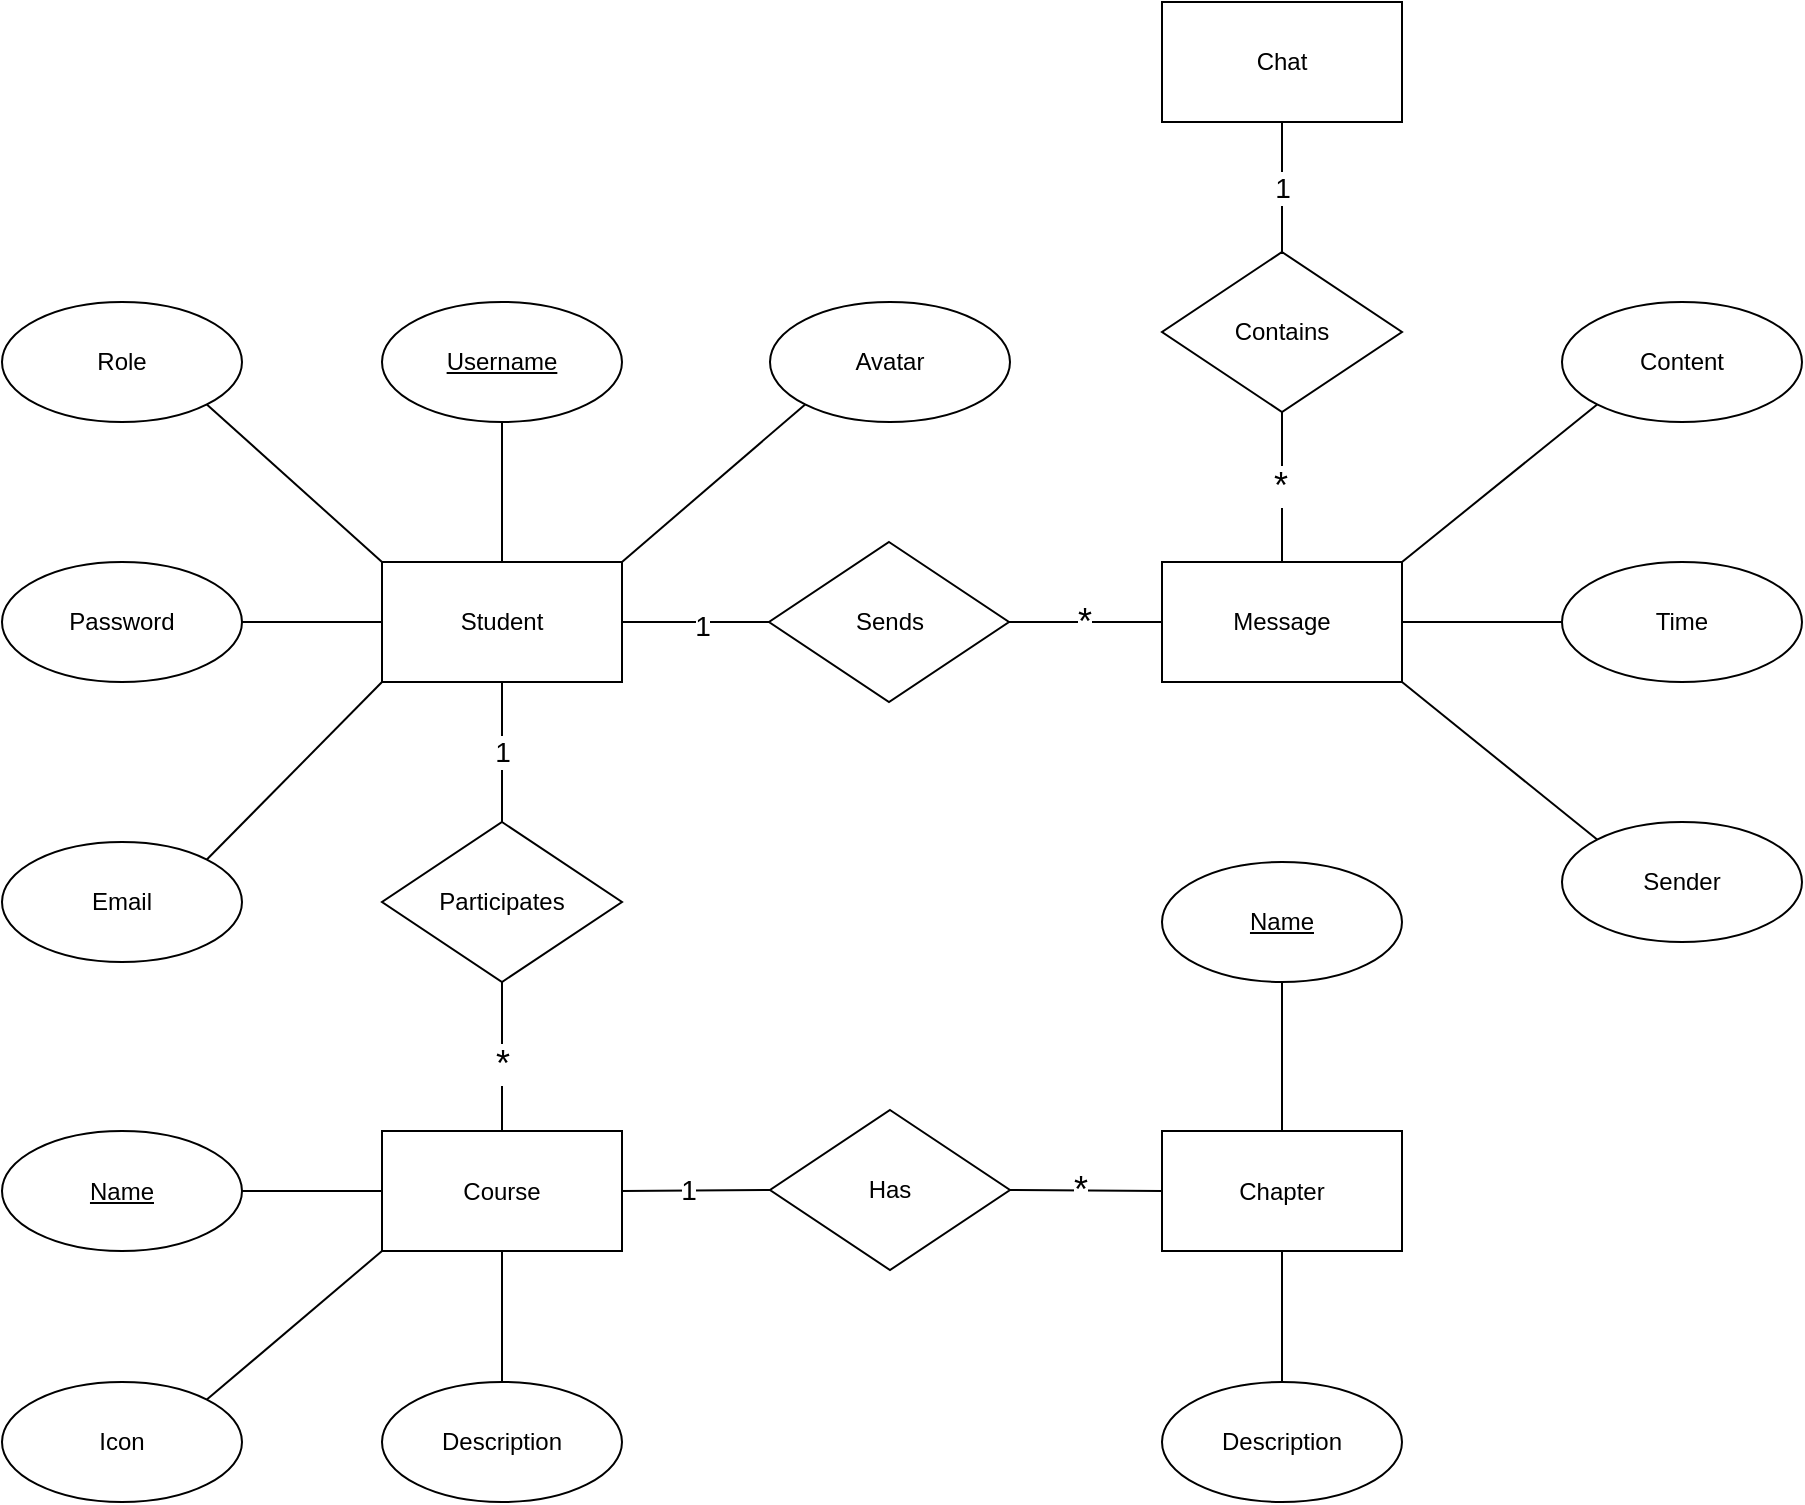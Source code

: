 <mxfile version="24.2.1" type="device">
  <diagram name="Page-1" id="9sHMZXCgfy9XCe2Kyyqa">
    <mxGraphModel dx="2333" dy="1238" grid="1" gridSize="10" guides="1" tooltips="1" connect="1" arrows="1" fold="1" page="1" pageScale="1" pageWidth="1169" pageHeight="827" math="0" shadow="0">
      <root>
        <mxCell id="0" />
        <mxCell id="1" parent="0" />
        <mxCell id="27NNxv7r9fU8YgLo5ocL-1" value="Student" style="rounded=0;whiteSpace=wrap;html=1;" parent="1" vertex="1">
          <mxGeometry x="325" y="319" width="120" height="60" as="geometry" />
        </mxCell>
        <mxCell id="27NNxv7r9fU8YgLo5ocL-2" value="&lt;u&gt;Username&lt;/u&gt;" style="ellipse;whiteSpace=wrap;html=1;" parent="1" vertex="1">
          <mxGeometry x="325" y="189" width="120" height="60" as="geometry" />
        </mxCell>
        <mxCell id="27NNxv7r9fU8YgLo5ocL-3" value="Email" style="ellipse;whiteSpace=wrap;html=1;" parent="1" vertex="1">
          <mxGeometry x="135" y="459" width="120" height="60" as="geometry" />
        </mxCell>
        <mxCell id="27NNxv7r9fU8YgLo5ocL-4" value="Password" style="ellipse;whiteSpace=wrap;html=1;" parent="1" vertex="1">
          <mxGeometry x="135" y="319" width="120" height="60" as="geometry" />
        </mxCell>
        <mxCell id="27NNxv7r9fU8YgLo5ocL-5" value="Participates" style="rhombus;whiteSpace=wrap;html=1;" parent="1" vertex="1">
          <mxGeometry x="325" y="449" width="120" height="80" as="geometry" />
        </mxCell>
        <mxCell id="27NNxv7r9fU8YgLo5ocL-6" value="" style="endArrow=none;html=1;rounded=0;entryX=0.5;entryY=1;entryDx=0;entryDy=0;exitX=0.5;exitY=0;exitDx=0;exitDy=0;" parent="1" source="27NNxv7r9fU8YgLo5ocL-1" target="27NNxv7r9fU8YgLo5ocL-2" edge="1">
          <mxGeometry width="50" height="50" relative="1" as="geometry">
            <mxPoint x="445" y="379" as="sourcePoint" />
            <mxPoint x="495" y="329" as="targetPoint" />
          </mxGeometry>
        </mxCell>
        <mxCell id="27NNxv7r9fU8YgLo5ocL-7" value="" style="endArrow=none;html=1;rounded=0;exitX=0;exitY=1;exitDx=0;exitDy=0;entryX=1;entryY=0;entryDx=0;entryDy=0;" parent="1" source="27NNxv7r9fU8YgLo5ocL-1" target="27NNxv7r9fU8YgLo5ocL-3" edge="1">
          <mxGeometry width="50" height="50" relative="1" as="geometry">
            <mxPoint x="445" y="379" as="sourcePoint" />
            <mxPoint x="495" y="329" as="targetPoint" />
          </mxGeometry>
        </mxCell>
        <mxCell id="27NNxv7r9fU8YgLo5ocL-8" value="" style="endArrow=none;html=1;rounded=0;exitX=1;exitY=0.5;exitDx=0;exitDy=0;entryX=0;entryY=0.5;entryDx=0;entryDy=0;" parent="1" source="27NNxv7r9fU8YgLo5ocL-4" target="27NNxv7r9fU8YgLo5ocL-1" edge="1">
          <mxGeometry width="50" height="50" relative="1" as="geometry">
            <mxPoint x="445" y="379" as="sourcePoint" />
            <mxPoint x="495" y="329" as="targetPoint" />
          </mxGeometry>
        </mxCell>
        <mxCell id="27NNxv7r9fU8YgLo5ocL-9" value="" style="endArrow=none;html=1;rounded=0;exitX=0.5;exitY=1;exitDx=0;exitDy=0;entryX=0.5;entryY=0;entryDx=0;entryDy=0;" parent="1" source="27NNxv7r9fU8YgLo5ocL-1" target="27NNxv7r9fU8YgLo5ocL-5" edge="1">
          <mxGeometry width="50" height="50" relative="1" as="geometry">
            <mxPoint x="445" y="379" as="sourcePoint" />
            <mxPoint x="495" y="329" as="targetPoint" />
          </mxGeometry>
        </mxCell>
        <mxCell id="g5z9gAFppXX_gtj6sqBr-32" value="1" style="edgeLabel;html=1;align=center;verticalAlign=middle;resizable=0;points=[];fontSize=14;" vertex="1" connectable="0" parent="27NNxv7r9fU8YgLo5ocL-9">
          <mxGeometry relative="1" as="geometry">
            <mxPoint as="offset" />
          </mxGeometry>
        </mxCell>
        <mxCell id="27NNxv7r9fU8YgLo5ocL-10" value="Course" style="rounded=0;whiteSpace=wrap;html=1;" parent="1" vertex="1">
          <mxGeometry x="325" y="603.5" width="120" height="60" as="geometry" />
        </mxCell>
        <mxCell id="27NNxv7r9fU8YgLo5ocL-12" value="Description" style="ellipse;whiteSpace=wrap;html=1;" parent="1" vertex="1">
          <mxGeometry x="325" y="729" width="120" height="60" as="geometry" />
        </mxCell>
        <mxCell id="27NNxv7r9fU8YgLo5ocL-13" value="&lt;u&gt;Name&lt;/u&gt;" style="ellipse;whiteSpace=wrap;html=1;" parent="1" vertex="1">
          <mxGeometry x="135" y="603.5" width="120" height="60" as="geometry" />
        </mxCell>
        <mxCell id="27NNxv7r9fU8YgLo5ocL-15" value="" style="endArrow=none;html=1;rounded=0;exitX=0.5;exitY=1;exitDx=0;exitDy=0;entryX=0.5;entryY=0;entryDx=0;entryDy=0;" parent="1" source="27NNxv7r9fU8YgLo5ocL-10" target="27NNxv7r9fU8YgLo5ocL-12" edge="1">
          <mxGeometry width="50" height="50" relative="1" as="geometry">
            <mxPoint x="445" y="663.5" as="sourcePoint" />
            <mxPoint x="495" y="613.5" as="targetPoint" />
          </mxGeometry>
        </mxCell>
        <mxCell id="27NNxv7r9fU8YgLo5ocL-16" value="" style="endArrow=none;html=1;rounded=0;exitX=1;exitY=0.5;exitDx=0;exitDy=0;entryX=0;entryY=0.5;entryDx=0;entryDy=0;" parent="1" source="27NNxv7r9fU8YgLo5ocL-13" target="27NNxv7r9fU8YgLo5ocL-10" edge="1">
          <mxGeometry width="50" height="50" relative="1" as="geometry">
            <mxPoint x="445" y="663.5" as="sourcePoint" />
            <mxPoint x="495" y="613.5" as="targetPoint" />
          </mxGeometry>
        </mxCell>
        <mxCell id="27NNxv7r9fU8YgLo5ocL-17" value="Has" style="rhombus;whiteSpace=wrap;html=1;" parent="1" vertex="1">
          <mxGeometry x="519" y="593" width="120" height="80" as="geometry" />
        </mxCell>
        <mxCell id="27NNxv7r9fU8YgLo5ocL-18" value="" style="endArrow=none;html=1;rounded=0;entryX=0;entryY=0.5;entryDx=0;entryDy=0;exitX=1;exitY=0.5;exitDx=0;exitDy=0;" parent="1" source="27NNxv7r9fU8YgLo5ocL-10" target="27NNxv7r9fU8YgLo5ocL-17" edge="1">
          <mxGeometry width="50" height="50" relative="1" as="geometry">
            <mxPoint x="525" y="599" as="sourcePoint" />
            <mxPoint x="673" y="636" as="targetPoint" />
          </mxGeometry>
        </mxCell>
        <mxCell id="g5z9gAFppXX_gtj6sqBr-36" value="1" style="edgeLabel;html=1;align=center;verticalAlign=middle;resizable=0;points=[];fontSize=14;" vertex="1" connectable="0" parent="27NNxv7r9fU8YgLo5ocL-18">
          <mxGeometry x="-0.122" y="1" relative="1" as="geometry">
            <mxPoint as="offset" />
          </mxGeometry>
        </mxCell>
        <mxCell id="27NNxv7r9fU8YgLo5ocL-19" value="&lt;div style=&quot;text-align: start;&quot;&gt;Chapter&lt;/div&gt;" style="rounded=0;whiteSpace=wrap;html=1;" parent="1" vertex="1">
          <mxGeometry x="715" y="603.5" width="120" height="60" as="geometry" />
        </mxCell>
        <mxCell id="27NNxv7r9fU8YgLo5ocL-20" value="Description" style="ellipse;whiteSpace=wrap;html=1;" parent="1" vertex="1">
          <mxGeometry x="715" y="729" width="120" height="60" as="geometry" />
        </mxCell>
        <mxCell id="27NNxv7r9fU8YgLo5ocL-22" value="" style="endArrow=none;html=1;rounded=0;exitX=0.5;exitY=1;exitDx=0;exitDy=0;entryX=0.5;entryY=0;entryDx=0;entryDy=0;" parent="1" source="27NNxv7r9fU8YgLo5ocL-19" target="27NNxv7r9fU8YgLo5ocL-20" edge="1">
          <mxGeometry width="50" height="50" relative="1" as="geometry">
            <mxPoint x="835" y="663.5" as="sourcePoint" />
            <mxPoint x="885" y="613.5" as="targetPoint" />
          </mxGeometry>
        </mxCell>
        <mxCell id="27NNxv7r9fU8YgLo5ocL-24" value="" style="endArrow=none;html=1;rounded=0;entryX=1;entryY=0.5;entryDx=0;entryDy=0;exitX=0;exitY=0.5;exitDx=0;exitDy=0;" parent="1" source="27NNxv7r9fU8YgLo5ocL-19" target="27NNxv7r9fU8YgLo5ocL-17" edge="1">
          <mxGeometry width="50" height="50" relative="1" as="geometry">
            <mxPoint x="455" y="644" as="sourcePoint" />
            <mxPoint x="529" y="643" as="targetPoint" />
          </mxGeometry>
        </mxCell>
        <mxCell id="g5z9gAFppXX_gtj6sqBr-37" value="*" style="edgeLabel;html=1;align=center;verticalAlign=middle;resizable=0;points=[];fontSize=18;" vertex="1" connectable="0" parent="27NNxv7r9fU8YgLo5ocL-24">
          <mxGeometry x="0.093" relative="1" as="geometry">
            <mxPoint as="offset" />
          </mxGeometry>
        </mxCell>
        <mxCell id="27NNxv7r9fU8YgLo5ocL-25" value="&lt;u&gt;Name&lt;/u&gt;" style="ellipse;whiteSpace=wrap;html=1;" parent="1" vertex="1">
          <mxGeometry x="715" y="469" width="120" height="60" as="geometry" />
        </mxCell>
        <mxCell id="27NNxv7r9fU8YgLo5ocL-26" value="" style="endArrow=none;html=1;rounded=0;entryX=0.5;entryY=0;entryDx=0;entryDy=0;exitX=0.5;exitY=1;exitDx=0;exitDy=0;" parent="1" source="27NNxv7r9fU8YgLo5ocL-25" target="27NNxv7r9fU8YgLo5ocL-19" edge="1">
          <mxGeometry width="50" height="50" relative="1" as="geometry">
            <mxPoint x="635" y="609" as="sourcePoint" />
            <mxPoint x="685" y="559" as="targetPoint" />
          </mxGeometry>
        </mxCell>
        <mxCell id="g5z9gAFppXX_gtj6sqBr-1" value="Icon" style="ellipse;whiteSpace=wrap;html=1;" vertex="1" parent="1">
          <mxGeometry x="135" y="729" width="120" height="60" as="geometry" />
        </mxCell>
        <mxCell id="g5z9gAFppXX_gtj6sqBr-2" value="" style="endArrow=none;html=1;rounded=0;exitX=0;exitY=1;exitDx=0;exitDy=0;entryX=1;entryY=0;entryDx=0;entryDy=0;" edge="1" parent="1" source="27NNxv7r9fU8YgLo5ocL-10" target="g5z9gAFppXX_gtj6sqBr-1">
          <mxGeometry width="50" height="50" relative="1" as="geometry">
            <mxPoint x="475" y="719" as="sourcePoint" />
            <mxPoint x="525" y="669" as="targetPoint" />
          </mxGeometry>
        </mxCell>
        <mxCell id="g5z9gAFppXX_gtj6sqBr-3" value="Avatar" style="ellipse;whiteSpace=wrap;html=1;" vertex="1" parent="1">
          <mxGeometry x="519" y="189" width="120" height="60" as="geometry" />
        </mxCell>
        <mxCell id="g5z9gAFppXX_gtj6sqBr-4" value="Role" style="ellipse;whiteSpace=wrap;html=1;" vertex="1" parent="1">
          <mxGeometry x="135" y="189" width="120" height="60" as="geometry" />
        </mxCell>
        <mxCell id="g5z9gAFppXX_gtj6sqBr-5" value="" style="endArrow=none;html=1;rounded=0;entryX=0;entryY=1;entryDx=0;entryDy=0;exitX=1;exitY=0;exitDx=0;exitDy=0;" edge="1" parent="1" source="27NNxv7r9fU8YgLo5ocL-1" target="g5z9gAFppXX_gtj6sqBr-3">
          <mxGeometry width="50" height="50" relative="1" as="geometry">
            <mxPoint x="465" y="419" as="sourcePoint" />
            <mxPoint x="515" y="369" as="targetPoint" />
          </mxGeometry>
        </mxCell>
        <mxCell id="g5z9gAFppXX_gtj6sqBr-6" value="" style="endArrow=none;html=1;rounded=0;entryX=1;entryY=1;entryDx=0;entryDy=0;exitX=0;exitY=0;exitDx=0;exitDy=0;" edge="1" parent="1" source="27NNxv7r9fU8YgLo5ocL-1" target="g5z9gAFppXX_gtj6sqBr-4">
          <mxGeometry width="50" height="50" relative="1" as="geometry">
            <mxPoint x="455" y="329" as="sourcePoint" />
            <mxPoint x="547" y="250" as="targetPoint" />
          </mxGeometry>
        </mxCell>
        <mxCell id="g5z9gAFppXX_gtj6sqBr-14" value="&lt;div style=&quot;text-align: start;&quot;&gt;Message&lt;/div&gt;" style="rounded=0;whiteSpace=wrap;html=1;" vertex="1" parent="1">
          <mxGeometry x="715" y="319" width="120" height="60" as="geometry" />
        </mxCell>
        <mxCell id="g5z9gAFppXX_gtj6sqBr-15" value="Content" style="ellipse;whiteSpace=wrap;html=1;" vertex="1" parent="1">
          <mxGeometry x="915" y="189" width="120" height="60" as="geometry" />
        </mxCell>
        <mxCell id="g5z9gAFppXX_gtj6sqBr-16" value="" style="endArrow=none;html=1;rounded=0;entryX=0;entryY=1;entryDx=0;entryDy=0;" edge="1" parent="1" target="g5z9gAFppXX_gtj6sqBr-15">
          <mxGeometry width="50" height="50" relative="1" as="geometry">
            <mxPoint x="835" y="319" as="sourcePoint" />
            <mxPoint x="935" y="333.5" as="targetPoint" />
          </mxGeometry>
        </mxCell>
        <mxCell id="g5z9gAFppXX_gtj6sqBr-17" value="Sender" style="ellipse;whiteSpace=wrap;html=1;" vertex="1" parent="1">
          <mxGeometry x="915" y="449" width="120" height="60" as="geometry" />
        </mxCell>
        <mxCell id="g5z9gAFppXX_gtj6sqBr-18" value="" style="endArrow=none;html=1;rounded=0;entryX=1;entryY=1;entryDx=0;entryDy=0;exitX=0;exitY=0;exitDx=0;exitDy=0;" edge="1" parent="1" source="g5z9gAFppXX_gtj6sqBr-17" target="g5z9gAFppXX_gtj6sqBr-14">
          <mxGeometry width="50" height="50" relative="1" as="geometry">
            <mxPoint x="685" y="329" as="sourcePoint" />
            <mxPoint x="735" y="279" as="targetPoint" />
          </mxGeometry>
        </mxCell>
        <mxCell id="g5z9gAFppXX_gtj6sqBr-19" value="Time" style="ellipse;whiteSpace=wrap;html=1;" vertex="1" parent="1">
          <mxGeometry x="915" y="319" width="120" height="60" as="geometry" />
        </mxCell>
        <mxCell id="g5z9gAFppXX_gtj6sqBr-20" value="" style="endArrow=none;html=1;rounded=0;entryX=0;entryY=0.5;entryDx=0;entryDy=0;exitX=1;exitY=0.5;exitDx=0;exitDy=0;" edge="1" parent="1" source="g5z9gAFppXX_gtj6sqBr-14" target="g5z9gAFppXX_gtj6sqBr-19">
          <mxGeometry width="50" height="50" relative="1" as="geometry">
            <mxPoint x="635" y="319" as="sourcePoint" />
            <mxPoint x="685" y="269" as="targetPoint" />
          </mxGeometry>
        </mxCell>
        <mxCell id="g5z9gAFppXX_gtj6sqBr-21" value="&lt;div style=&quot;text-align: start;&quot;&gt;Chat&lt;/div&gt;" style="rounded=0;whiteSpace=wrap;html=1;" vertex="1" parent="1">
          <mxGeometry x="715" y="39" width="120" height="60" as="geometry" />
        </mxCell>
        <mxCell id="g5z9gAFppXX_gtj6sqBr-22" value="Sends" style="rhombus;whiteSpace=wrap;html=1;" vertex="1" parent="1">
          <mxGeometry x="518.5" y="309" width="120" height="80" as="geometry" />
        </mxCell>
        <mxCell id="g5z9gAFppXX_gtj6sqBr-23" value="" style="endArrow=none;html=1;rounded=0;exitX=1;exitY=0.5;exitDx=0;exitDy=0;entryX=0;entryY=0.5;entryDx=0;entryDy=0;" edge="1" parent="1" source="27NNxv7r9fU8YgLo5ocL-1" target="g5z9gAFppXX_gtj6sqBr-22">
          <mxGeometry width="50" height="50" relative="1" as="geometry">
            <mxPoint x="395" y="389" as="sourcePoint" />
            <mxPoint x="395" y="459" as="targetPoint" />
          </mxGeometry>
        </mxCell>
        <mxCell id="g5z9gAFppXX_gtj6sqBr-38" value="1" style="edgeLabel;html=1;align=center;verticalAlign=middle;resizable=0;points=[];fontSize=14;" vertex="1" connectable="0" parent="g5z9gAFppXX_gtj6sqBr-23">
          <mxGeometry x="0.075" y="-2" relative="1" as="geometry">
            <mxPoint as="offset" />
          </mxGeometry>
        </mxCell>
        <mxCell id="g5z9gAFppXX_gtj6sqBr-24" value="" style="endArrow=none;html=1;rounded=0;exitX=1;exitY=0.5;exitDx=0;exitDy=0;entryX=0;entryY=0.5;entryDx=0;entryDy=0;" edge="1" parent="1" source="g5z9gAFppXX_gtj6sqBr-22" target="g5z9gAFppXX_gtj6sqBr-14">
          <mxGeometry width="50" height="50" relative="1" as="geometry">
            <mxPoint x="641" y="319" as="sourcePoint" />
            <mxPoint x="715" y="319" as="targetPoint" />
          </mxGeometry>
        </mxCell>
        <mxCell id="g5z9gAFppXX_gtj6sqBr-39" value="*" style="edgeLabel;html=1;align=center;verticalAlign=middle;resizable=0;points=[];fontSize=18;" vertex="1" connectable="0" parent="g5z9gAFppXX_gtj6sqBr-24">
          <mxGeometry x="-0.016" relative="1" as="geometry">
            <mxPoint as="offset" />
          </mxGeometry>
        </mxCell>
        <mxCell id="g5z9gAFppXX_gtj6sqBr-27" value="Contains" style="rhombus;whiteSpace=wrap;html=1;" vertex="1" parent="1">
          <mxGeometry x="715" y="164" width="120" height="80" as="geometry" />
        </mxCell>
        <mxCell id="g5z9gAFppXX_gtj6sqBr-28" value="" style="endArrow=none;html=1;rounded=0;entryX=0.5;entryY=0;entryDx=0;entryDy=0;exitX=0.5;exitY=1;exitDx=0;exitDy=0;" edge="1" parent="1" target="g5z9gAFppXX_gtj6sqBr-27" source="g5z9gAFppXX_gtj6sqBr-21">
          <mxGeometry width="50" height="50" relative="1" as="geometry">
            <mxPoint x="775" y="99" as="sourcePoint" />
            <mxPoint x="885" y="44" as="targetPoint" />
          </mxGeometry>
        </mxCell>
        <mxCell id="g5z9gAFppXX_gtj6sqBr-40" value="1" style="edgeLabel;html=1;align=center;verticalAlign=middle;resizable=0;points=[];fontSize=14;" vertex="1" connectable="0" parent="g5z9gAFppXX_gtj6sqBr-28">
          <mxGeometry x="0.001" relative="1" as="geometry">
            <mxPoint as="offset" />
          </mxGeometry>
        </mxCell>
        <mxCell id="g5z9gAFppXX_gtj6sqBr-29" value="" style="endArrow=none;html=1;rounded=0;entryX=0.5;entryY=1;entryDx=0;entryDy=0;exitX=0.5;exitY=0;exitDx=0;exitDy=0;" edge="1" parent="1" target="g5z9gAFppXX_gtj6sqBr-27" source="g5z9gAFppXX_gtj6sqBr-14">
          <mxGeometry width="50" height="50" relative="1" as="geometry">
            <mxPoint x="775" y="319" as="sourcePoint" />
            <mxPoint x="773" y="244" as="targetPoint" />
          </mxGeometry>
        </mxCell>
        <mxCell id="g5z9gAFppXX_gtj6sqBr-41" value="*" style="edgeLabel;html=1;align=center;verticalAlign=middle;resizable=0;points=[];fontSize=18;" vertex="1" connectable="0" parent="g5z9gAFppXX_gtj6sqBr-29">
          <mxGeometry x="0.018" y="1" relative="1" as="geometry">
            <mxPoint as="offset" />
          </mxGeometry>
        </mxCell>
        <mxCell id="g5z9gAFppXX_gtj6sqBr-30" value="" style="endArrow=none;html=1;rounded=0;exitX=0.5;exitY=1;exitDx=0;exitDy=0;entryX=0.5;entryY=0;entryDx=0;entryDy=0;" edge="1" parent="1" source="27NNxv7r9fU8YgLo5ocL-5" target="27NNxv7r9fU8YgLo5ocL-10">
          <mxGeometry width="50" height="50" relative="1" as="geometry">
            <mxPoint x="475" y="469" as="sourcePoint" />
            <mxPoint x="525" y="419" as="targetPoint" />
          </mxGeometry>
        </mxCell>
        <mxCell id="g5z9gAFppXX_gtj6sqBr-33" value="*" style="edgeLabel;align=center;verticalAlign=middle;resizable=0;points=[];fontSize=18;labelBorderColor=none;textShadow=0;html=1;spacingTop=0;spacing=2;" vertex="1" connectable="0" parent="g5z9gAFppXX_gtj6sqBr-30">
          <mxGeometry relative="1" as="geometry">
            <mxPoint y="3" as="offset" />
          </mxGeometry>
        </mxCell>
      </root>
    </mxGraphModel>
  </diagram>
</mxfile>
